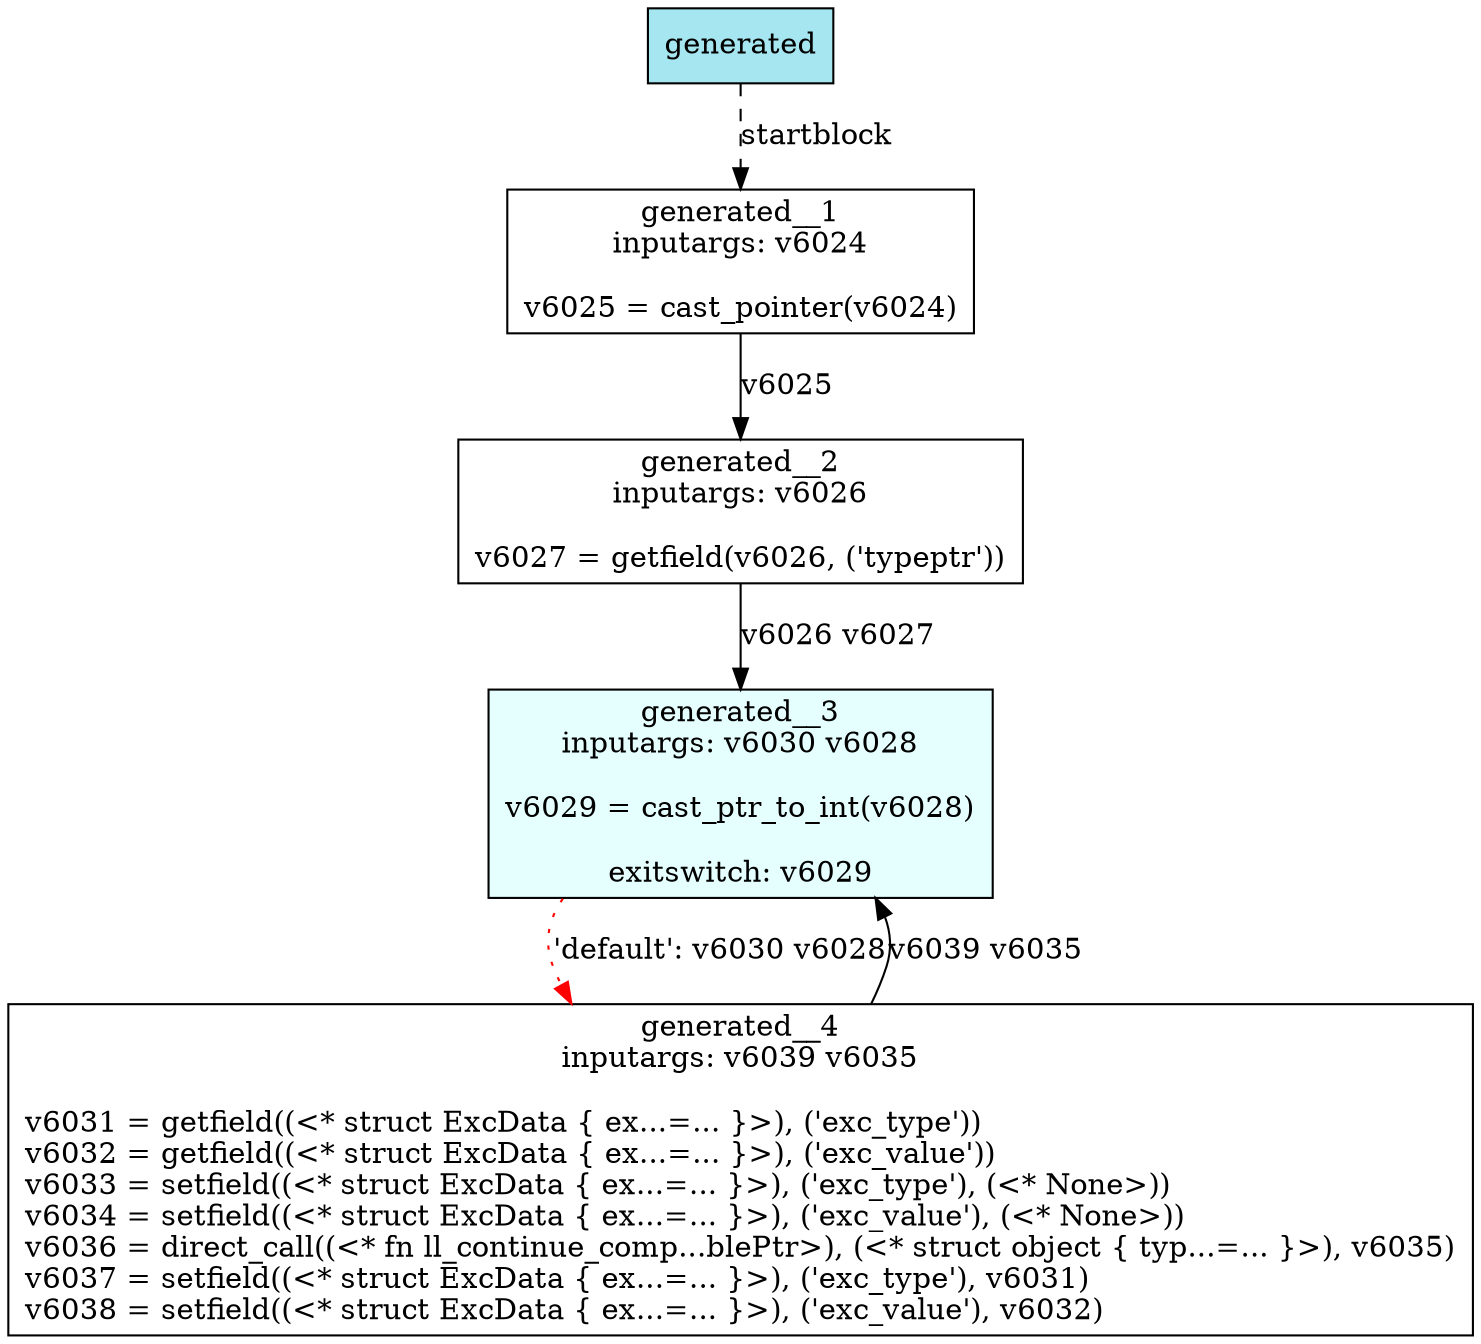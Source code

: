 digraph _generated__graph {
subgraph _generated__ {
_generated__ [shape="box", label="generated", color="black", fillcolor="#a5e6f0", style="filled", width="0.75"];
edge [label="startblock", style="dashed", color="black", dir="forward", weight="5"];
_generated__ -> _generated____1
_generated____1 [shape="box", label="generated__1\ninputargs: v6024\n\nv6025 = cast_pointer(v6024)\l", color="black", fillcolor="white", style="filled", width="0.75"];
edge [label="v6025", style="solid", color="black", dir="forward", weight="5"];
_generated____1 -> _generated____2
_generated____2 [shape="box", label="generated__2\ninputargs: v6026\n\nv6027 = getfield(v6026, ('typeptr'))\l", color="black", fillcolor="white", style="filled", width="0.75"];
edge [label="v6026 v6027", style="solid", color="black", dir="forward", weight="5"];
_generated____2 -> _generated____3
_generated____3 [shape="box", label="generated__3\ninputargs: v6030 v6028\n\nv6029 = cast_ptr_to_int(v6028)\l\lexitswitch: v6029", color="black", fillcolor="#e5ffff", style="filled", width="0.75"];
edge [label="'default': v6030 v6028", style="dotted", color="red", dir="forward", weight="5"];
_generated____3 -> _generated____4
_generated____4 [shape="box", label="generated__4\ninputargs: v6039 v6035\n\nv6031 = getfield((<* struct ExcData { ex...=... }>), ('exc_type'))\lv6032 = getfield((<* struct ExcData { ex...=... }>), ('exc_value'))\lv6033 = setfield((<* struct ExcData { ex...=... }>), ('exc_type'), (<* None>))\lv6034 = setfield((<* struct ExcData { ex...=... }>), ('exc_value'), (<* None>))\lv6036 = direct_call((<* fn ll_continue_comp...blePtr>), (<* struct object { typ...=... }>), v6035)\lv6037 = setfield((<* struct ExcData { ex...=... }>), ('exc_type'), v6031)\lv6038 = setfield((<* struct ExcData { ex...=... }>), ('exc_value'), v6032)\l", color="black", fillcolor="white", style="filled", width="0.75"];
edge [label="v6039 v6035", style="solid", color="black", dir="forward", weight="5"];
_generated____4 -> _generated____3
}
}